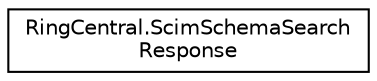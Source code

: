 digraph "Graphical Class Hierarchy"
{
 // LATEX_PDF_SIZE
  edge [fontname="Helvetica",fontsize="10",labelfontname="Helvetica",labelfontsize="10"];
  node [fontname="Helvetica",fontsize="10",shape=record];
  rankdir="LR";
  Node0 [label="RingCentral.ScimSchemaSearch\lResponse",height=0.2,width=0.4,color="black", fillcolor="white", style="filled",URL="$classRingCentral_1_1ScimSchemaSearchResponse.html",tooltip=" "];
}
